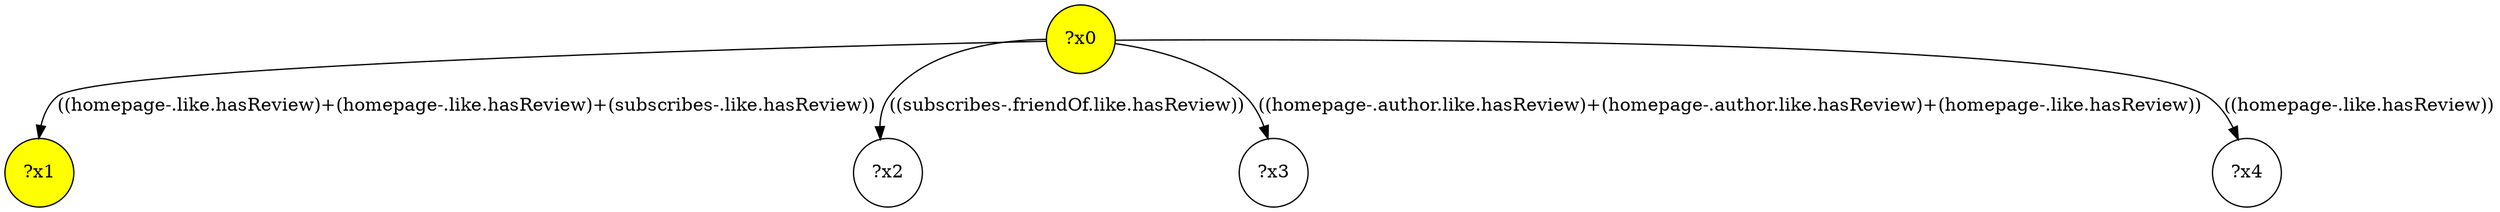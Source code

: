 digraph g {
	x0 [fillcolor="yellow", style="filled," shape=circle, label="?x0"];
	x1 [fillcolor="yellow", style="filled," shape=circle, label="?x1"];
	x0 -> x1 [label="((homepage-.like.hasReview)+(homepage-.like.hasReview)+(subscribes-.like.hasReview))"];
	x2 [shape=circle, label="?x2"];
	x0 -> x2 [label="((subscribes-.friendOf.like.hasReview))"];
	x3 [shape=circle, label="?x3"];
	x0 -> x3 [label="((homepage-.author.like.hasReview)+(homepage-.author.like.hasReview)+(homepage-.like.hasReview))"];
	x4 [shape=circle, label="?x4"];
	x0 -> x4 [label="((homepage-.like.hasReview))"];
}
